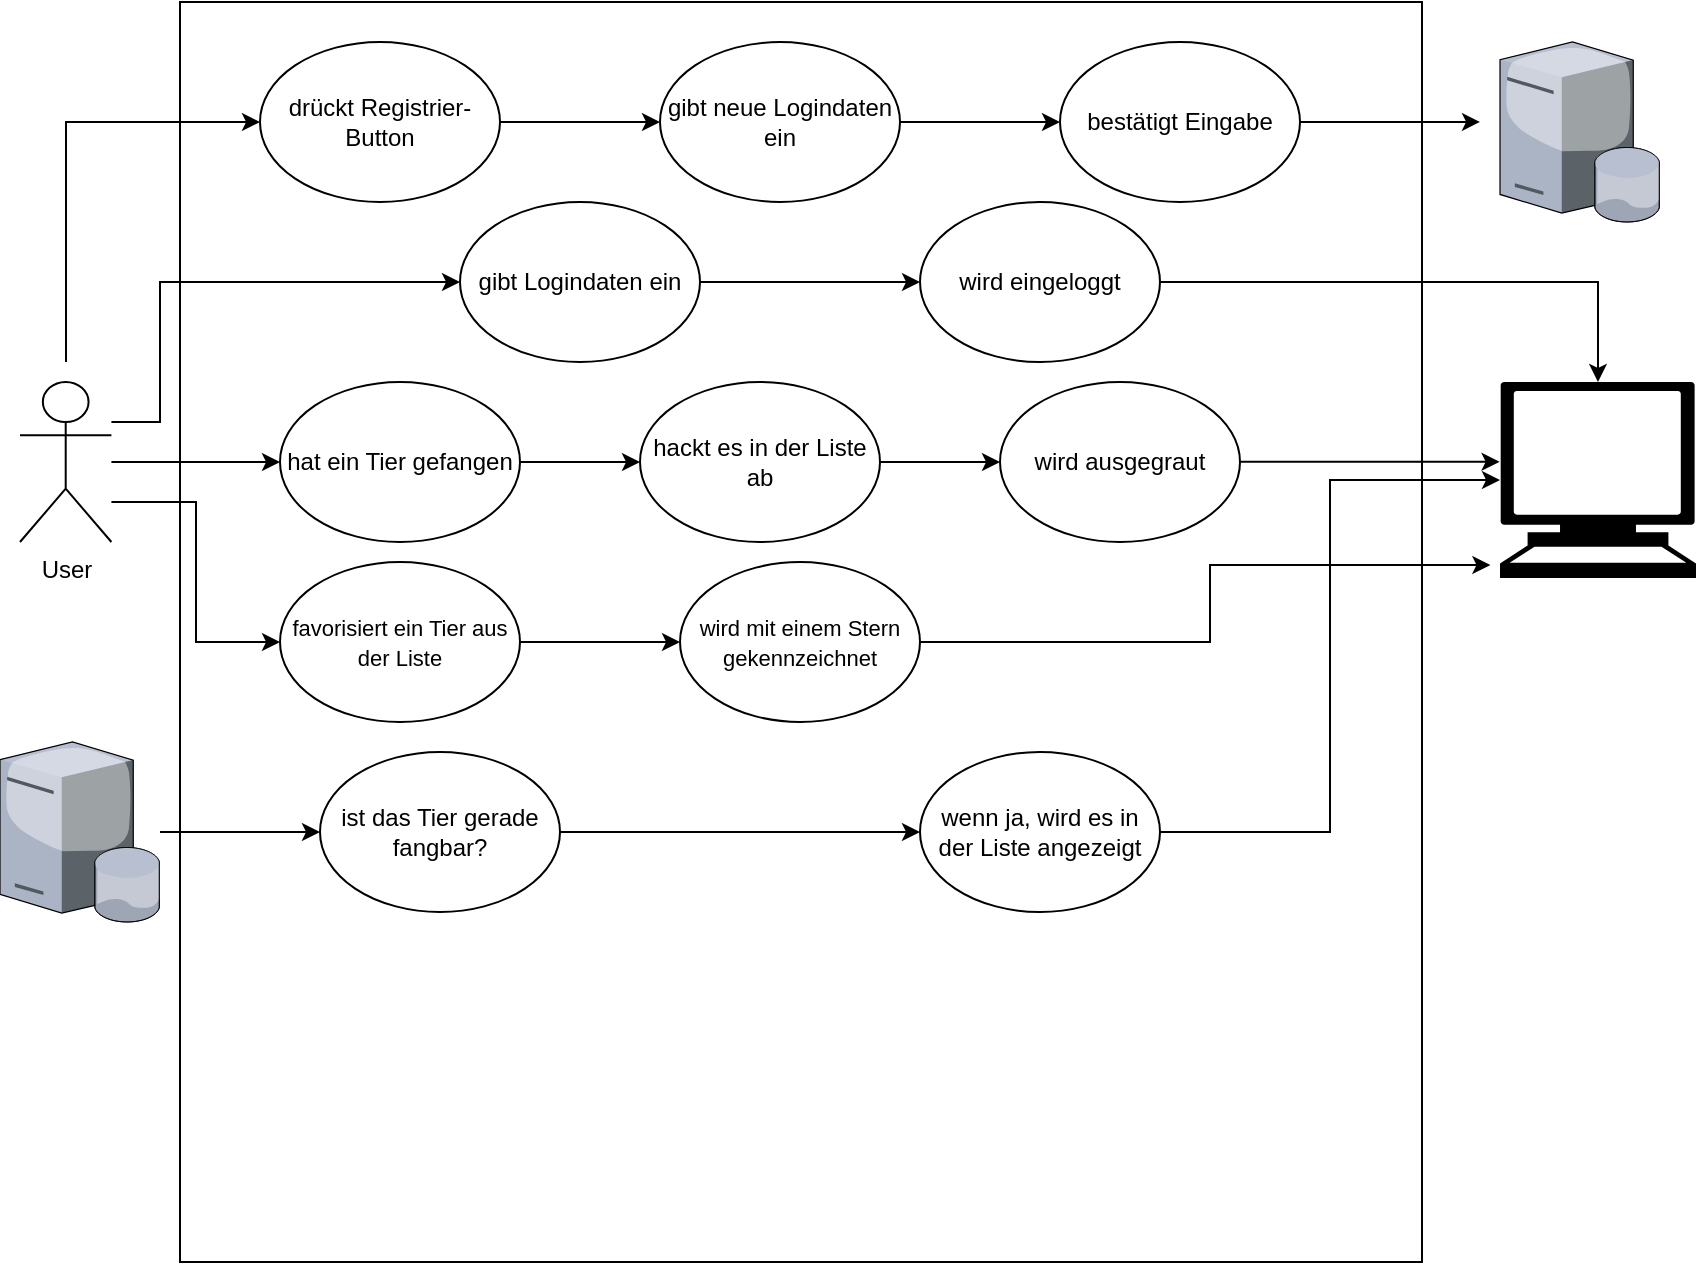 <mxfile version="12.9.3"><diagram id="our351FxoUIp60iqoiVr" name="Page-1"><mxGraphModel dx="1209" dy="594" grid="1" gridSize="10" guides="1" tooltips="1" connect="1" arrows="1" fold="1" page="1" pageScale="1" pageWidth="827" pageHeight="1169" math="0" shadow="0"><root><mxCell id="0"/><mxCell id="1" parent="0"/><mxCell id="0vVbGkhtF5ymU4nWDf1O-1" value="" style="whiteSpace=wrap;html=1;fillColor=none;" vertex="1" parent="1"><mxGeometry x="110" y="80" width="621" height="630" as="geometry"/></mxCell><mxCell id="0vVbGkhtF5ymU4nWDf1O-11" value="" style="edgeStyle=orthogonalEdgeStyle;rounded=0;orthogonalLoop=1;jettySize=auto;html=1;entryX=0;entryY=0.5;entryDx=0;entryDy=0;" edge="1" parent="1" source="0vVbGkhtF5ymU4nWDf1O-2" target="0vVbGkhtF5ymU4nWDf1O-3"><mxGeometry relative="1" as="geometry"><Array as="points"><mxPoint x="100" y="290"/><mxPoint x="100" y="220"/></Array></mxGeometry></mxCell><mxCell id="0vVbGkhtF5ymU4nWDf1O-33" value="" style="edgeStyle=orthogonalEdgeStyle;rounded=0;orthogonalLoop=1;jettySize=auto;html=1;entryX=0;entryY=0.5;entryDx=0;entryDy=0;" edge="1" parent="1" source="0vVbGkhtF5ymU4nWDf1O-2" target="0vVbGkhtF5ymU4nWDf1O-4"><mxGeometry relative="1" as="geometry"/></mxCell><mxCell id="0vVbGkhtF5ymU4nWDf1O-35" value="" style="edgeStyle=orthogonalEdgeStyle;rounded=0;orthogonalLoop=1;jettySize=auto;html=1;entryX=0;entryY=0.5;entryDx=0;entryDy=0;" edge="1" parent="1" source="0vVbGkhtF5ymU4nWDf1O-2" target="0vVbGkhtF5ymU4nWDf1O-31"><mxGeometry relative="1" as="geometry"><mxPoint x="55.7" y="420" as="targetPoint"/><Array as="points"><mxPoint x="118" y="330"/><mxPoint x="118" y="400"/></Array></mxGeometry></mxCell><mxCell id="0vVbGkhtF5ymU4nWDf1O-44" value="" style="edgeStyle=orthogonalEdgeStyle;rounded=0;orthogonalLoop=1;jettySize=auto;html=1;entryX=0;entryY=0.5;entryDx=0;entryDy=0;" edge="1" parent="1" target="0vVbGkhtF5ymU4nWDf1O-40"><mxGeometry relative="1" as="geometry"><mxPoint x="53" y="260" as="sourcePoint"/><mxPoint x="-50" y="310" as="targetPoint"/><Array as="points"><mxPoint x="53" y="140"/></Array></mxGeometry></mxCell><mxCell id="0vVbGkhtF5ymU4nWDf1O-2" value="User" style="shape=umlActor;verticalLabelPosition=bottom;labelBackgroundColor=#ffffff;verticalAlign=top;html=1;outlineConnect=0;fillColor=none;aspect=fixed;" vertex="1" parent="1"><mxGeometry x="30" y="270" width="45.71" height="80" as="geometry"/></mxCell><mxCell id="0vVbGkhtF5ymU4nWDf1O-8" value="" style="edgeStyle=orthogonalEdgeStyle;rounded=0;orthogonalLoop=1;jettySize=auto;html=1;" edge="1" parent="1" source="0vVbGkhtF5ymU4nWDf1O-3" target="0vVbGkhtF5ymU4nWDf1O-7"><mxGeometry relative="1" as="geometry"/></mxCell><mxCell id="0vVbGkhtF5ymU4nWDf1O-3" value="gibt Logindaten ein" style="ellipse;whiteSpace=wrap;html=1;fillColor=none;" vertex="1" parent="1"><mxGeometry x="250" y="180" width="120" height="80" as="geometry"/></mxCell><mxCell id="0vVbGkhtF5ymU4nWDf1O-14" value="" style="edgeStyle=orthogonalEdgeStyle;rounded=0;orthogonalLoop=1;jettySize=auto;html=1;entryX=0.5;entryY=0;entryDx=0;entryDy=0;entryPerimeter=0;" edge="1" parent="1" source="0vVbGkhtF5ymU4nWDf1O-7" target="0vVbGkhtF5ymU4nWDf1O-12"><mxGeometry relative="1" as="geometry"><mxPoint x="670" y="190" as="targetPoint"/></mxGeometry></mxCell><mxCell id="0vVbGkhtF5ymU4nWDf1O-7" value="wird eingeloggt" style="ellipse;whiteSpace=wrap;html=1;fillColor=none;" vertex="1" parent="1"><mxGeometry x="480" y="180" width="120" height="80" as="geometry"/></mxCell><mxCell id="0vVbGkhtF5ymU4nWDf1O-26" value="" style="edgeStyle=orthogonalEdgeStyle;rounded=0;orthogonalLoop=1;jettySize=auto;html=1;" edge="1" parent="1" source="0vVbGkhtF5ymU4nWDf1O-4" target="0vVbGkhtF5ymU4nWDf1O-25"><mxGeometry relative="1" as="geometry"/></mxCell><mxCell id="0vVbGkhtF5ymU4nWDf1O-4" value="hat ein Tier gefangen" style="ellipse;whiteSpace=wrap;html=1;fillColor=none;" vertex="1" parent="1"><mxGeometry x="160" y="270" width="120" height="80" as="geometry"/></mxCell><mxCell id="0vVbGkhtF5ymU4nWDf1O-28" value="" style="edgeStyle=orthogonalEdgeStyle;rounded=0;orthogonalLoop=1;jettySize=auto;html=1;" edge="1" parent="1" source="0vVbGkhtF5ymU4nWDf1O-25" target="0vVbGkhtF5ymU4nWDf1O-27"><mxGeometry relative="1" as="geometry"/></mxCell><mxCell id="0vVbGkhtF5ymU4nWDf1O-25" value="hackt es in der Liste ab" style="ellipse;whiteSpace=wrap;html=1;fillColor=none;" vertex="1" parent="1"><mxGeometry x="340" y="270" width="120" height="80" as="geometry"/></mxCell><mxCell id="0vVbGkhtF5ymU4nWDf1O-30" value="" style="edgeStyle=orthogonalEdgeStyle;rounded=0;orthogonalLoop=1;jettySize=auto;html=1;entryX=-0.002;entryY=0.407;entryDx=0;entryDy=0;entryPerimeter=0;" edge="1" parent="1" source="0vVbGkhtF5ymU4nWDf1O-27" target="0vVbGkhtF5ymU4nWDf1O-12"><mxGeometry relative="1" as="geometry"><mxPoint x="750" y="310" as="targetPoint"/><Array as="points"><mxPoint x="705" y="310"/></Array></mxGeometry></mxCell><mxCell id="0vVbGkhtF5ymU4nWDf1O-27" value="wird ausgegraut" style="ellipse;whiteSpace=wrap;html=1;fillColor=none;" vertex="1" parent="1"><mxGeometry x="520" y="270" width="120" height="80" as="geometry"/></mxCell><mxCell id="0vVbGkhtF5ymU4nWDf1O-12" value="" style="shape=mxgraph.signs.tech.computer;html=1;fillColor=#000000;strokeColor=none;verticalLabelPosition=bottom;verticalAlign=top;align=center;" vertex="1" parent="1"><mxGeometry x="770" y="270" width="98" height="98" as="geometry"/></mxCell><mxCell id="0vVbGkhtF5ymU4nWDf1O-20" value="" style="edgeStyle=orthogonalEdgeStyle;rounded=0;orthogonalLoop=1;jettySize=auto;html=1;" edge="1" parent="1" source="0vVbGkhtF5ymU4nWDf1O-18" target="0vVbGkhtF5ymU4nWDf1O-19"><mxGeometry relative="1" as="geometry"/></mxCell><mxCell id="0vVbGkhtF5ymU4nWDf1O-18" value="" style="verticalLabelPosition=bottom;aspect=fixed;html=1;verticalAlign=top;strokeColor=none;align=center;outlineConnect=0;shape=mxgraph.citrix.database_server;fillColor=none;" vertex="1" parent="1"><mxGeometry x="20" y="450" width="80" height="90" as="geometry"/></mxCell><mxCell id="0vVbGkhtF5ymU4nWDf1O-22" value="" style="edgeStyle=orthogonalEdgeStyle;rounded=0;orthogonalLoop=1;jettySize=auto;html=1;" edge="1" parent="1" source="0vVbGkhtF5ymU4nWDf1O-19" target="0vVbGkhtF5ymU4nWDf1O-21"><mxGeometry relative="1" as="geometry"/></mxCell><mxCell id="0vVbGkhtF5ymU4nWDf1O-19" value="ist das Tier gerade fangbar?" style="ellipse;whiteSpace=wrap;html=1;fillColor=none;" vertex="1" parent="1"><mxGeometry x="180" y="455" width="120" height="80" as="geometry"/></mxCell><mxCell id="0vVbGkhtF5ymU4nWDf1O-24" value="" style="edgeStyle=orthogonalEdgeStyle;rounded=0;orthogonalLoop=1;jettySize=auto;html=1;entryX=0;entryY=0.5;entryDx=0;entryDy=0;entryPerimeter=0;" edge="1" parent="1" source="0vVbGkhtF5ymU4nWDf1O-21" target="0vVbGkhtF5ymU4nWDf1O-12"><mxGeometry relative="1" as="geometry"><mxPoint x="580" y="495" as="targetPoint"/></mxGeometry></mxCell><mxCell id="0vVbGkhtF5ymU4nWDf1O-21" value="wenn ja, wird es in der Liste angezeigt" style="ellipse;whiteSpace=wrap;html=1;fillColor=none;" vertex="1" parent="1"><mxGeometry x="480" y="455" width="120" height="80" as="geometry"/></mxCell><mxCell id="0vVbGkhtF5ymU4nWDf1O-37" value="" style="edgeStyle=orthogonalEdgeStyle;rounded=0;orthogonalLoop=1;jettySize=auto;html=1;" edge="1" parent="1" source="0vVbGkhtF5ymU4nWDf1O-31" target="0vVbGkhtF5ymU4nWDf1O-36"><mxGeometry relative="1" as="geometry"/></mxCell><mxCell id="0vVbGkhtF5ymU4nWDf1O-31" value="&lt;font style=&quot;font-size: 11px&quot;&gt;favorisiert ein Tier aus der Liste&lt;/font&gt;" style="ellipse;whiteSpace=wrap;html=1;fillColor=none;" vertex="1" parent="1"><mxGeometry x="160" y="360" width="120" height="80" as="geometry"/></mxCell><mxCell id="0vVbGkhtF5ymU4nWDf1O-39" value="" style="edgeStyle=orthogonalEdgeStyle;rounded=0;orthogonalLoop=1;jettySize=auto;html=1;entryX=-0.049;entryY=0.934;entryDx=0;entryDy=0;entryPerimeter=0;" edge="1" parent="1" source="0vVbGkhtF5ymU4nWDf1O-36" target="0vVbGkhtF5ymU4nWDf1O-12"><mxGeometry relative="1" as="geometry"><mxPoint x="560" y="400" as="targetPoint"/></mxGeometry></mxCell><mxCell id="0vVbGkhtF5ymU4nWDf1O-36" value="&lt;font style=&quot;font-size: 11px&quot;&gt;wird mit einem Stern gekennzeichnet&lt;/font&gt;" style="ellipse;whiteSpace=wrap;html=1;fillColor=none;" vertex="1" parent="1"><mxGeometry x="360" y="360" width="120" height="80" as="geometry"/></mxCell><mxCell id="0vVbGkhtF5ymU4nWDf1O-42" value="" style="edgeStyle=orthogonalEdgeStyle;rounded=0;orthogonalLoop=1;jettySize=auto;html=1;" edge="1" parent="1" source="0vVbGkhtF5ymU4nWDf1O-40" target="0vVbGkhtF5ymU4nWDf1O-41"><mxGeometry relative="1" as="geometry"/></mxCell><mxCell id="0vVbGkhtF5ymU4nWDf1O-40" value="drückt Registrier-Button" style="ellipse;whiteSpace=wrap;html=1;fillColor=none;" vertex="1" parent="1"><mxGeometry x="150" y="100" width="120" height="80" as="geometry"/></mxCell><mxCell id="0vVbGkhtF5ymU4nWDf1O-46" value="" style="edgeStyle=orthogonalEdgeStyle;rounded=0;orthogonalLoop=1;jettySize=auto;html=1;" edge="1" parent="1" source="0vVbGkhtF5ymU4nWDf1O-41" target="0vVbGkhtF5ymU4nWDf1O-45"><mxGeometry relative="1" as="geometry"/></mxCell><mxCell id="0vVbGkhtF5ymU4nWDf1O-41" value="gibt neue Logindaten ein" style="ellipse;whiteSpace=wrap;html=1;fillColor=none;" vertex="1" parent="1"><mxGeometry x="350" y="100" width="120" height="80" as="geometry"/></mxCell><mxCell id="0vVbGkhtF5ymU4nWDf1O-49" value="" style="edgeStyle=orthogonalEdgeStyle;rounded=0;orthogonalLoop=1;jettySize=auto;html=1;entryX=-0.125;entryY=0.444;entryDx=0;entryDy=0;entryPerimeter=0;" edge="1" parent="1" source="0vVbGkhtF5ymU4nWDf1O-45" target="0vVbGkhtF5ymU4nWDf1O-47"><mxGeometry relative="1" as="geometry"><mxPoint x="750" y="140" as="targetPoint"/></mxGeometry></mxCell><mxCell id="0vVbGkhtF5ymU4nWDf1O-45" value="bestätigt Eingabe" style="ellipse;whiteSpace=wrap;html=1;fillColor=none;" vertex="1" parent="1"><mxGeometry x="550" y="100" width="120" height="80" as="geometry"/></mxCell><mxCell id="0vVbGkhtF5ymU4nWDf1O-47" value="" style="verticalLabelPosition=bottom;aspect=fixed;html=1;verticalAlign=top;strokeColor=none;align=center;outlineConnect=0;shape=mxgraph.citrix.database_server;fillColor=none;" vertex="1" parent="1"><mxGeometry x="770" y="100" width="80" height="90" as="geometry"/></mxCell></root></mxGraphModel></diagram></mxfile>